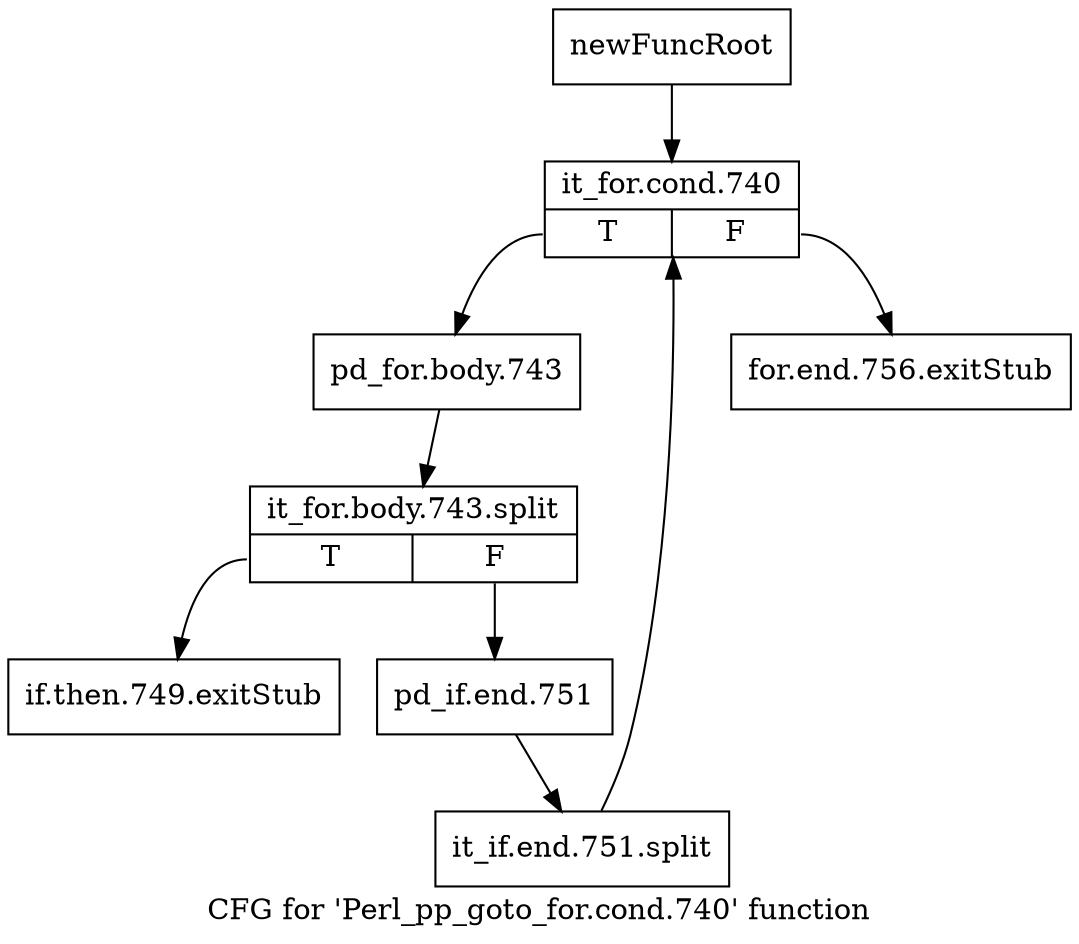 digraph "CFG for 'Perl_pp_goto_for.cond.740' function" {
	label="CFG for 'Perl_pp_goto_for.cond.740' function";

	Node0x4ef9ed0 [shape=record,label="{newFuncRoot}"];
	Node0x4ef9ed0 -> Node0x4ef9fc0;
	Node0x4ef9f20 [shape=record,label="{for.end.756.exitStub}"];
	Node0x4ef9f70 [shape=record,label="{if.then.749.exitStub}"];
	Node0x4ef9fc0 [shape=record,label="{it_for.cond.740|{<s0>T|<s1>F}}"];
	Node0x4ef9fc0:s0 -> Node0x4efa010;
	Node0x4ef9fc0:s1 -> Node0x4ef9f20;
	Node0x4efa010 [shape=record,label="{pd_for.body.743}"];
	Node0x4efa010 -> Node0x65d82f0;
	Node0x65d82f0 [shape=record,label="{it_for.body.743.split|{<s0>T|<s1>F}}"];
	Node0x65d82f0:s0 -> Node0x4ef9f70;
	Node0x65d82f0:s1 -> Node0x4efa060;
	Node0x4efa060 [shape=record,label="{pd_if.end.751}"];
	Node0x4efa060 -> Node0x6607870;
	Node0x6607870 [shape=record,label="{it_if.end.751.split}"];
	Node0x6607870 -> Node0x4ef9fc0;
}
